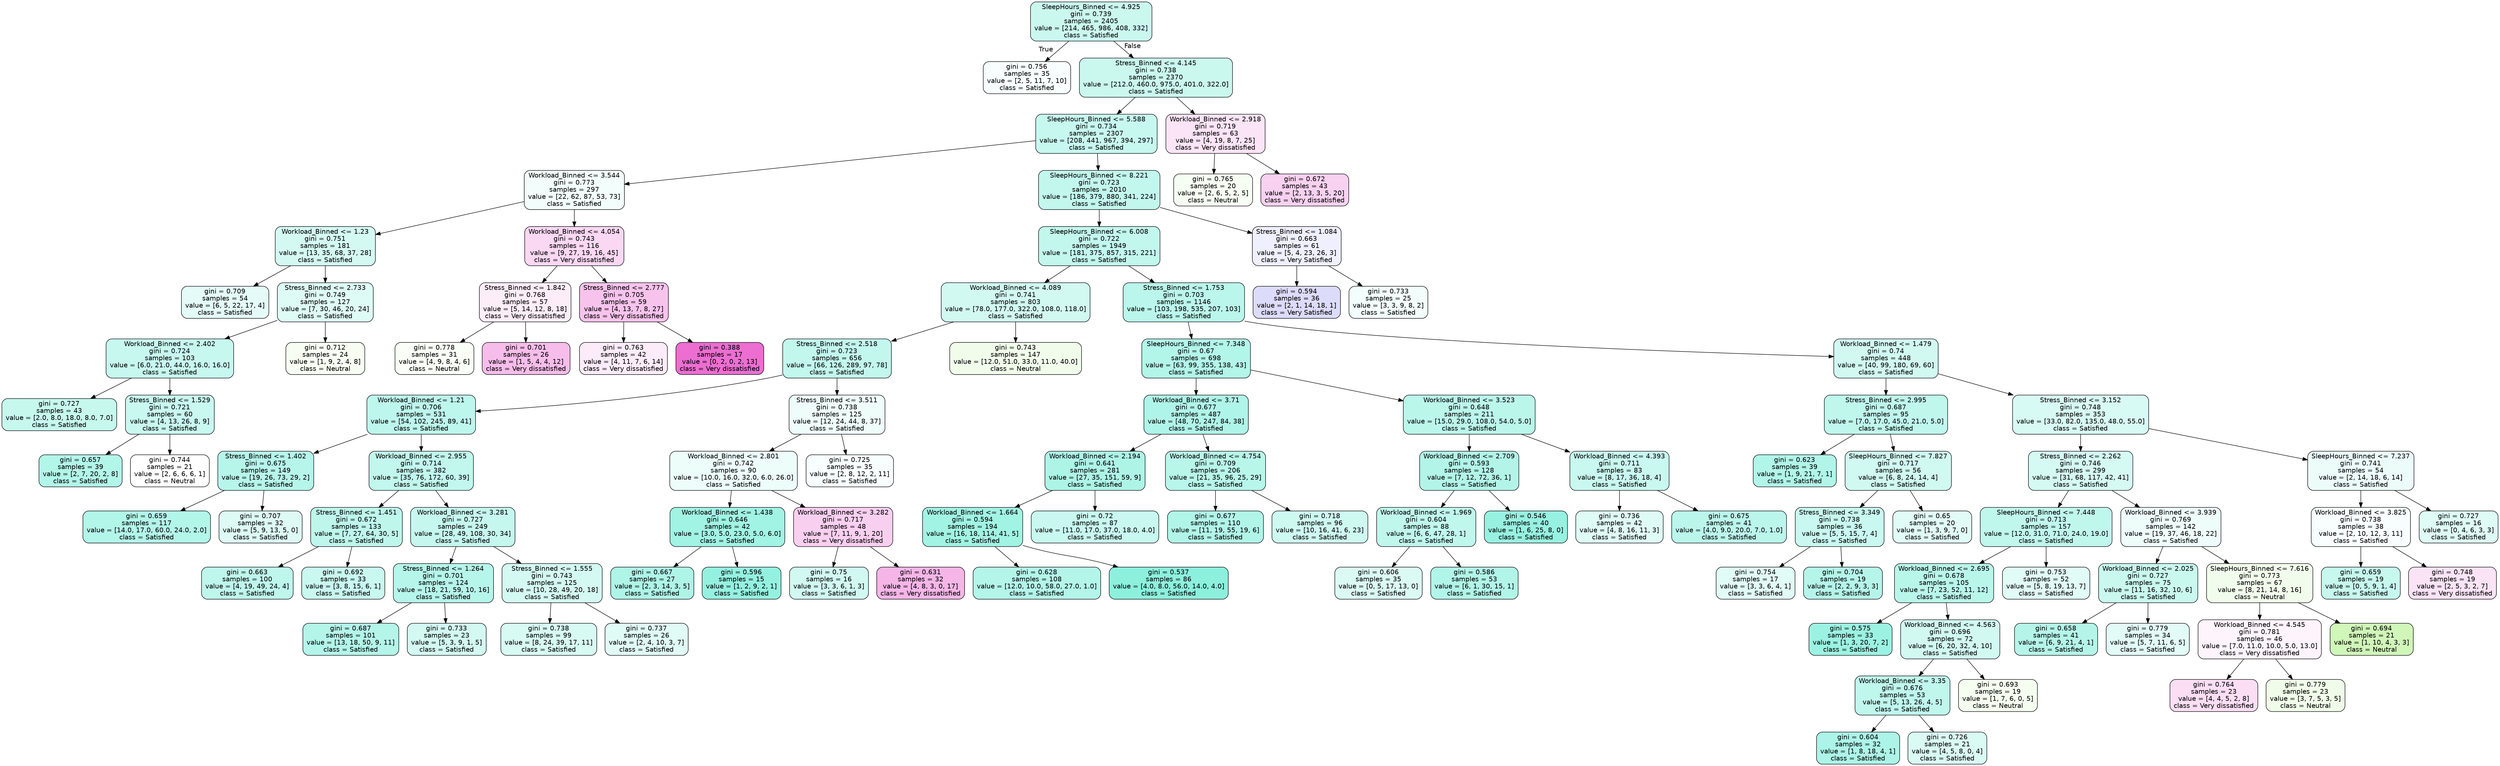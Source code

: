 digraph Tree {
node [shape=box, style="filled, rounded", color="black", fontname="helvetica"] ;
edge [fontname="helvetica"] ;
0 [label="SleepHours_Binned <= 4.925\ngini = 0.739\nsamples = 2405\nvalue = [214, 465, 986, 408, 332]\nclass = Satisfied", fillcolor="#caf8ef"] ;
1 [label="gini = 0.756\nsamples = 35\nvalue = [2, 5, 11, 7, 10]\nclass = Satisfied", fillcolor="#f7fefd"] ;
0 -> 1 [labeldistance=2.5, labelangle=45, headlabel="True"] ;
2 [label="Stress_Binned <= 4.145\ngini = 0.738\nsamples = 2370\nvalue = [212.0, 460.0, 975.0, 401.0, 322.0]\nclass = Satisfied", fillcolor="#caf8ef"] ;
0 -> 2 [labeldistance=2.5, labelangle=-45, headlabel="False"] ;
3 [label="SleepHours_Binned <= 5.588\ngini = 0.734\nsamples = 2307\nvalue = [208, 441, 967, 394, 297]\nclass = Satisfied", fillcolor="#c7f8ef"] ;
2 -> 3 ;
4 [label="Workload_Binned <= 3.544\ngini = 0.773\nsamples = 297\nvalue = [22, 62, 87, 53, 73]\nclass = Satisfied", fillcolor="#f3fdfb"] ;
3 -> 4 ;
5 [label="Workload_Binned <= 1.23\ngini = 0.751\nsamples = 181\nvalue = [13, 35, 68, 37, 28]\nclass = Satisfied", fillcolor="#d4f9f3"] ;
4 -> 5 ;
6 [label="gini = 0.709\nsamples = 54\nvalue = [6, 5, 22, 17, 4]\nclass = Satisfied", fillcolor="#e4fbf7"] ;
5 -> 6 ;
7 [label="Stress_Binned <= 2.733\ngini = 0.749\nsamples = 127\nvalue = [7, 30, 46, 20, 24]\nclass = Satisfied", fillcolor="#defbf5"] ;
5 -> 7 ;
8 [label="Workload_Binned <= 2.402\ngini = 0.724\nsamples = 103\nvalue = [6.0, 21.0, 44.0, 16.0, 16.0]\nclass = Satisfied", fillcolor="#c7f8ef"] ;
7 -> 8 ;
9 [label="gini = 0.727\nsamples = 43\nvalue = [2.0, 8.0, 18.0, 8.0, 7.0]\nclass = Satisfied", fillcolor="#c6f8ee"] ;
8 -> 9 ;
10 [label="Stress_Binned <= 1.529\ngini = 0.721\nsamples = 60\nvalue = [4, 13, 26, 8, 9]\nclass = Satisfied", fillcolor="#c8f8ef"] ;
8 -> 10 ;
11 [label="gini = 0.657\nsamples = 39\nvalue = [2, 7, 20, 2, 8]\nclass = Satisfied", fillcolor="#b2f5e9"] ;
10 -> 11 ;
12 [label="gini = 0.744\nsamples = 21\nvalue = [2, 6, 6, 6, 1]\nclass = Neutral", fillcolor="#ffffff"] ;
10 -> 12 ;
13 [label="gini = 0.712\nsamples = 24\nvalue = [1, 9, 2, 4, 8]\nclass = Neutral", fillcolor="#f7fdf3"] ;
7 -> 13 ;
14 [label="Workload_Binned <= 4.054\ngini = 0.743\nsamples = 116\nvalue = [9, 27, 19, 16, 45]\nclass = Very dissatisfied", fillcolor="#fad7f2"] ;
4 -> 14 ;
15 [label="Stress_Binned <= 1.842\ngini = 0.768\nsamples = 57\nvalue = [5, 14, 12, 8, 18]\nclass = Very dissatisfied", fillcolor="#fdedf9"] ;
14 -> 15 ;
16 [label="gini = 0.778\nsamples = 31\nvalue = [4, 9, 8, 4, 6]\nclass = Neutral", fillcolor="#f9fef6"] ;
15 -> 16 ;
17 [label="gini = 0.701\nsamples = 26\nvalue = [1, 5, 4, 4, 12]\nclass = Very dissatisfied", fillcolor="#f6bdea"] ;
15 -> 17 ;
18 [label="Stress_Binned <= 2.777\ngini = 0.705\nsamples = 59\nvalue = [4, 13, 7, 8, 27]\nclass = Very dissatisfied", fillcolor="#f7c3ec"] ;
14 -> 18 ;
19 [label="gini = 0.763\nsamples = 42\nvalue = [4, 11, 7, 6, 14]\nclass = Very dissatisfied", fillcolor="#fcecf9"] ;
18 -> 19 ;
20 [label="gini = 0.388\nsamples = 17\nvalue = [0, 2, 0, 2, 13]\nclass = Very dissatisfied", fillcolor="#ec6ed1"] ;
18 -> 20 ;
21 [label="SleepHours_Binned <= 8.221\ngini = 0.723\nsamples = 2010\nvalue = [186, 379, 880, 341, 224]\nclass = Satisfied", fillcolor="#c2f7ed"] ;
3 -> 21 ;
22 [label="SleepHours_Binned <= 6.008\ngini = 0.722\nsamples = 1949\nvalue = [181, 375, 857, 315, 221]\nclass = Satisfied", fillcolor="#c2f7ed"] ;
21 -> 22 ;
23 [label="Workload_Binned <= 4.089\ngini = 0.741\nsamples = 803\nvalue = [78.0, 177.0, 322.0, 108.0, 118.0]\nclass = Satisfied", fillcolor="#d1f9f2"] ;
22 -> 23 ;
24 [label="Stress_Binned <= 2.518\ngini = 0.723\nsamples = 656\nvalue = [66, 126, 289, 97, 78]\nclass = Satisfied", fillcolor="#c2f7ed"] ;
23 -> 24 ;
25 [label="Workload_Binned <= 1.21\ngini = 0.706\nsamples = 531\nvalue = [54, 102, 245, 89, 41]\nclass = Satisfied", fillcolor="#bdf6ec"] ;
24 -> 25 ;
26 [label="Stress_Binned <= 1.402\ngini = 0.675\nsamples = 149\nvalue = [19, 26, 73, 29, 2]\nclass = Satisfied", fillcolor="#b6f5ea"] ;
25 -> 26 ;
27 [label="gini = 0.659\nsamples = 117\nvalue = [14.0, 17.0, 60.0, 24.0, 2.0]\nclass = Satisfied", fillcolor="#b2f5e9"] ;
26 -> 27 ;
28 [label="gini = 0.707\nsamples = 32\nvalue = [5, 9, 13, 5, 0]\nclass = Satisfied", fillcolor="#ddfaf5"] ;
26 -> 28 ;
29 [label="Workload_Binned <= 2.955\ngini = 0.714\nsamples = 382\nvalue = [35, 76, 172, 60, 39]\nclass = Satisfied", fillcolor="#c1f7ed"] ;
25 -> 29 ;
30 [label="Stress_Binned <= 1.451\ngini = 0.672\nsamples = 133\nvalue = [7, 27, 64, 30, 5]\nclass = Satisfied", fillcolor="#bef6ec"] ;
29 -> 30 ;
31 [label="gini = 0.663\nsamples = 100\nvalue = [4, 19, 49, 24, 4]\nclass = Satisfied", fillcolor="#bef6ec"] ;
30 -> 31 ;
32 [label="gini = 0.692\nsamples = 33\nvalue = [3, 8, 15, 6, 1]\nclass = Satisfied", fillcolor="#c8f8ef"] ;
30 -> 32 ;
33 [label="Workload_Binned <= 3.281\ngini = 0.727\nsamples = 249\nvalue = [28, 49, 108, 30, 34]\nclass = Satisfied", fillcolor="#c5f7ee"] ;
29 -> 33 ;
34 [label="Stress_Binned <= 1.264\ngini = 0.701\nsamples = 124\nvalue = [18, 21, 59, 10, 16]\nclass = Satisfied", fillcolor="#b6f5ea"] ;
33 -> 34 ;
35 [label="gini = 0.687\nsamples = 101\nvalue = [13, 18, 50, 9, 11]\nclass = Satisfied", fillcolor="#b3f5e9"] ;
34 -> 35 ;
36 [label="gini = 0.733\nsamples = 23\nvalue = [5, 3, 9, 1, 5]\nclass = Satisfied", fillcolor="#d3f9f2"] ;
34 -> 36 ;
37 [label="Stress_Binned <= 1.555\ngini = 0.743\nsamples = 125\nvalue = [10, 28, 49, 20, 18]\nclass = Satisfied", fillcolor="#d4f9f2"] ;
33 -> 37 ;
38 [label="gini = 0.738\nsamples = 99\nvalue = [8, 24, 39, 17, 11]\nclass = Satisfied", fillcolor="#d7faf3"] ;
37 -> 38 ;
39 [label="gini = 0.737\nsamples = 26\nvalue = [2, 4, 10, 3, 7]\nclass = Satisfied", fillcolor="#e0fbf6"] ;
37 -> 39 ;
40 [label="Stress_Binned <= 3.511\ngini = 0.738\nsamples = 125\nvalue = [12, 24, 44, 8, 37]\nclass = Satisfied", fillcolor="#effdfa"] ;
24 -> 40 ;
41 [label="Workload_Binned <= 2.801\ngini = 0.742\nsamples = 90\nvalue = [10.0, 16.0, 32.0, 6.0, 26.0]\nclass = Satisfied", fillcolor="#ecfdfa"] ;
40 -> 41 ;
42 [label="Workload_Binned <= 1.438\ngini = 0.646\nsamples = 42\nvalue = [3.0, 5.0, 23.0, 5.0, 6.0]\nclass = Satisfied", fillcolor="#a1f3e4"] ;
41 -> 42 ;
43 [label="gini = 0.667\nsamples = 27\nvalue = [2, 3, 14, 3, 5]\nclass = Satisfied", fillcolor="#aef4e7"] ;
42 -> 43 ;
44 [label="gini = 0.596\nsamples = 15\nvalue = [1, 2, 9, 2, 1]\nclass = Satisfied", fillcolor="#94f1e0"] ;
42 -> 44 ;
45 [label="Workload_Binned <= 3.282\ngini = 0.717\nsamples = 48\nvalue = [7, 11, 9, 1, 20]\nclass = Very dissatisfied", fillcolor="#f9cff0"] ;
41 -> 45 ;
46 [label="gini = 0.75\nsamples = 16\nvalue = [3, 3, 6, 1, 3]\nclass = Satisfied", fillcolor="#d1f9f2"] ;
45 -> 46 ;
47 [label="gini = 0.631\nsamples = 32\nvalue = [4, 8, 3, 0, 17]\nclass = Very dissatisfied", fillcolor="#f5b5e7"] ;
45 -> 47 ;
48 [label="gini = 0.725\nsamples = 35\nvalue = [2, 8, 12, 2, 11]\nclass = Satisfied", fillcolor="#f7fefd"] ;
40 -> 48 ;
49 [label="gini = 0.743\nsamples = 147\nvalue = [12.0, 51.0, 33.0, 11.0, 40.0]\nclass = Neutral", fillcolor="#f1fceb"] ;
23 -> 49 ;
50 [label="Stress_Binned <= 1.753\ngini = 0.703\nsamples = 1146\nvalue = [103, 198, 535, 207, 103]\nclass = Satisfied", fillcolor="#baf6eb"] ;
22 -> 50 ;
51 [label="SleepHours_Binned <= 7.348\ngini = 0.67\nsamples = 698\nvalue = [63, 99, 355, 138, 43]\nclass = Satisfied", fillcolor="#b2f5e9"] ;
50 -> 51 ;
52 [label="Workload_Binned <= 3.71\ngini = 0.677\nsamples = 487\nvalue = [48, 70, 247, 84, 38]\nclass = Satisfied", fillcolor="#aff4e8"] ;
51 -> 52 ;
53 [label="Workload_Binned <= 2.194\ngini = 0.641\nsamples = 281\nvalue = [27, 35, 151, 59, 9]\nclass = Satisfied", fillcolor="#adf4e7"] ;
52 -> 53 ;
54 [label="Workload_Binned <= 1.664\ngini = 0.594\nsamples = 194\nvalue = [16, 18, 114, 41, 5]\nclass = Satisfied", fillcolor="#a1f3e3"] ;
53 -> 54 ;
55 [label="gini = 0.628\nsamples = 108\nvalue = [12.0, 10.0, 58.0, 27.0, 1.0]\nclass = Satisfied", fillcolor="#b3f5e9"] ;
54 -> 55 ;
56 [label="gini = 0.537\nsamples = 86\nvalue = [4.0, 8.0, 56.0, 14.0, 4.0]\nclass = Satisfied", fillcolor="#8cf0dd"] ;
54 -> 56 ;
57 [label="gini = 0.72\nsamples = 87\nvalue = [11.0, 17.0, 37.0, 18.0, 4.0]\nclass = Satisfied", fillcolor="#c8f8ef"] ;
53 -> 57 ;
58 [label="Workload_Binned <= 4.754\ngini = 0.709\nsamples = 206\nvalue = [21, 35, 96, 25, 29]\nclass = Satisfied", fillcolor="#b8f6ea"] ;
52 -> 58 ;
59 [label="gini = 0.677\nsamples = 110\nvalue = [11, 19, 55, 19, 6]\nclass = Satisfied", fillcolor="#b1f5e8"] ;
58 -> 59 ;
60 [label="gini = 0.718\nsamples = 96\nvalue = [10, 16, 41, 6, 23]\nclass = Satisfied", fillcolor="#cef9f1"] ;
58 -> 60 ;
61 [label="Workload_Binned <= 3.523\ngini = 0.648\nsamples = 211\nvalue = [15.0, 29.0, 108.0, 54.0, 5.0]\nclass = Satisfied", fillcolor="#bbf6eb"] ;
51 -> 61 ;
62 [label="Workload_Binned <= 2.709\ngini = 0.593\nsamples = 128\nvalue = [7, 12, 72, 36, 1]\nclass = Satisfied", fillcolor="#b2f5e8"] ;
61 -> 62 ;
63 [label="Workload_Binned <= 1.969\ngini = 0.604\nsamples = 88\nvalue = [6, 6, 47, 28, 1]\nclass = Satisfied", fillcolor="#c0f7ed"] ;
62 -> 63 ;
64 [label="gini = 0.606\nsamples = 35\nvalue = [0, 5, 17, 13, 0]\nclass = Satisfied", fillcolor="#dbfaf4"] ;
63 -> 64 ;
65 [label="gini = 0.586\nsamples = 53\nvalue = [6, 1, 30, 15, 1]\nclass = Satisfied", fillcolor="#b1f5e8"] ;
63 -> 65 ;
66 [label="gini = 0.546\nsamples = 40\nvalue = [1, 6, 25, 8, 0]\nclass = Satisfied", fillcolor="#96f1e0"] ;
62 -> 66 ;
67 [label="Workload_Binned <= 4.393\ngini = 0.711\nsamples = 83\nvalue = [8, 17, 36, 18, 4]\nclass = Satisfied", fillcolor="#c8f8ef"] ;
61 -> 67 ;
68 [label="gini = 0.736\nsamples = 42\nvalue = [4, 8, 16, 11, 3]\nclass = Satisfied", fillcolor="#dffbf6"] ;
67 -> 68 ;
69 [label="gini = 0.675\nsamples = 41\nvalue = [4.0, 9.0, 20.0, 7.0, 1.0]\nclass = Satisfied", fillcolor="#bbf6eb"] ;
67 -> 69 ;
70 [label="Workload_Binned <= 1.479\ngini = 0.74\nsamples = 448\nvalue = [40, 99, 180, 69, 60]\nclass = Satisfied", fillcolor="#d1f9f2"] ;
50 -> 70 ;
71 [label="Stress_Binned <= 2.995\ngini = 0.687\nsamples = 95\nvalue = [7.0, 17.0, 45.0, 21.0, 5.0]\nclass = Satisfied", fillcolor="#bff7ec"] ;
70 -> 71 ;
72 [label="gini = 0.623\nsamples = 39\nvalue = [1, 9, 21, 7, 1]\nclass = Satisfied", fillcolor="#b0f5e8"] ;
71 -> 72 ;
73 [label="SleepHours_Binned <= 7.827\ngini = 0.717\nsamples = 56\nvalue = [6, 8, 24, 14, 4]\nclass = Satisfied", fillcolor="#d0f9f1"] ;
71 -> 73 ;
74 [label="Stress_Binned <= 3.349\ngini = 0.738\nsamples = 36\nvalue = [5, 5, 15, 7, 4]\nclass = Satisfied", fillcolor="#c8f8ef"] ;
73 -> 74 ;
75 [label="gini = 0.754\nsamples = 17\nvalue = [3, 3, 6, 4, 1]\nclass = Satisfied", fillcolor="#e1fbf6"] ;
74 -> 75 ;
76 [label="gini = 0.704\nsamples = 19\nvalue = [2, 2, 9, 3, 3]\nclass = Satisfied", fillcolor="#b5f5e9"] ;
74 -> 76 ;
77 [label="gini = 0.65\nsamples = 20\nvalue = [1, 3, 9, 7, 0]\nclass = Satisfied", fillcolor="#e1fbf6"] ;
73 -> 77 ;
78 [label="Stress_Binned <= 3.152\ngini = 0.748\nsamples = 353\nvalue = [33.0, 82.0, 135.0, 48.0, 55.0]\nclass = Satisfied", fillcolor="#d8faf4"] ;
70 -> 78 ;
79 [label="Stress_Binned <= 2.262\ngini = 0.746\nsamples = 299\nvalue = [31, 68, 117, 42, 41]\nclass = Satisfied", fillcolor="#d5f9f3"] ;
78 -> 79 ;
80 [label="SleepHours_Binned <= 7.448\ngini = 0.713\nsamples = 157\nvalue = [12.0, 31.0, 71.0, 24.0, 19.0]\nclass = Satisfied", fillcolor="#c0f7ed"] ;
79 -> 80 ;
81 [label="Workload_Binned <= 2.695\ngini = 0.678\nsamples = 105\nvalue = [7, 23, 52, 11, 12]\nclass = Satisfied", fillcolor="#b9f6ea"] ;
80 -> 81 ;
82 [label="gini = 0.575\nsamples = 33\nvalue = [1, 3, 20, 7, 2]\nclass = Satisfied", fillcolor="#9cf2e2"] ;
81 -> 82 ;
83 [label="Workload_Binned <= 4.563\ngini = 0.696\nsamples = 72\nvalue = [6, 20, 32, 4, 10]\nclass = Satisfied", fillcolor="#d1f9f2"] ;
81 -> 83 ;
84 [label="Workload_Binned <= 3.35\ngini = 0.676\nsamples = 53\nvalue = [5, 13, 26, 4, 5]\nclass = Satisfied", fillcolor="#bff7ec"] ;
83 -> 84 ;
85 [label="gini = 0.604\nsamples = 32\nvalue = [1, 8, 18, 4, 1]\nclass = Satisfied", fillcolor="#acf4e7"] ;
84 -> 85 ;
86 [label="gini = 0.726\nsamples = 21\nvalue = [4, 5, 8, 0, 4]\nclass = Satisfied", fillcolor="#dafaf4"] ;
84 -> 86 ;
87 [label="gini = 0.693\nsamples = 19\nvalue = [1, 7, 6, 0, 5]\nclass = Neutral", fillcolor="#f5fdf0"] ;
83 -> 87 ;
88 [label="gini = 0.753\nsamples = 52\nvalue = [5, 8, 19, 13, 7]\nclass = Satisfied", fillcolor="#e1fbf6"] ;
80 -> 88 ;
89 [label="Workload_Binned <= 3.939\ngini = 0.769\nsamples = 142\nvalue = [19, 37, 46, 18, 22]\nclass = Satisfied", fillcolor="#eefdfa"] ;
79 -> 89 ;
90 [label="Workload_Binned <= 2.025\ngini = 0.727\nsamples = 75\nvalue = [11, 16, 32, 10, 6]\nclass = Satisfied", fillcolor="#c9f8ef"] ;
89 -> 90 ;
91 [label="gini = 0.658\nsamples = 41\nvalue = [6, 9, 21, 4, 1]\nclass = Satisfied", fillcolor="#b5f5e9"] ;
90 -> 91 ;
92 [label="gini = 0.779\nsamples = 34\nvalue = [5, 7, 11, 6, 5]\nclass = Satisfied", fillcolor="#e2fbf6"] ;
90 -> 92 ;
93 [label="SleepHours_Binned <= 7.616\ngini = 0.773\nsamples = 67\nvalue = [8, 21, 14, 8, 16]\nclass = Neutral", fillcolor="#f2fcec"] ;
89 -> 93 ;
94 [label="Workload_Binned <= 4.545\ngini = 0.781\nsamples = 46\nvalue = [7.0, 11.0, 10.0, 5.0, 13.0]\nclass = Very dissatisfied", fillcolor="#fef4fb"] ;
93 -> 94 ;
95 [label="gini = 0.764\nsamples = 23\nvalue = [4, 4, 5, 2, 8]\nclass = Very dissatisfied", fillcolor="#fbdef4"] ;
94 -> 95 ;
96 [label="gini = 0.779\nsamples = 23\nvalue = [3, 7, 5, 3, 5]\nclass = Neutral", fillcolor="#f0fce9"] ;
94 -> 96 ;
97 [label="gini = 0.694\nsamples = 21\nvalue = [1, 10, 4, 3, 3]\nclass = Neutral", fillcolor="#d0f6b9"] ;
93 -> 97 ;
98 [label="SleepHours_Binned <= 7.237\ngini = 0.741\nsamples = 54\nvalue = [2, 14, 18, 6, 14]\nclass = Satisfied", fillcolor="#ebfcf9"] ;
78 -> 98 ;
99 [label="Workload_Binned <= 3.825\ngini = 0.738\nsamples = 38\nvalue = [2, 10, 12, 3, 11]\nclass = Satisfied", fillcolor="#f8fefd"] ;
98 -> 99 ;
100 [label="gini = 0.659\nsamples = 19\nvalue = [0, 5, 9, 1, 4]\nclass = Satisfied", fillcolor="#c6f8ee"] ;
99 -> 100 ;
101 [label="gini = 0.748\nsamples = 19\nvalue = [2, 5, 3, 2, 7]\nclass = Very dissatisfied", fillcolor="#fbe3f6"] ;
99 -> 101 ;
102 [label="gini = 0.727\nsamples = 16\nvalue = [0, 4, 6, 3, 3]\nclass = Satisfied", fillcolor="#defbf5"] ;
98 -> 102 ;
103 [label="Stress_Binned <= 1.084\ngini = 0.663\nsamples = 61\nvalue = [5, 4, 23, 26, 3]\nclass = Very Satisfied", fillcolor="#f0effd"] ;
21 -> 103 ;
104 [label="gini = 0.594\nsamples = 36\nvalue = [2, 1, 14, 18, 1]\nclass = Very Satisfied", fillcolor="#dcdbfa"] ;
103 -> 104 ;
105 [label="gini = 0.733\nsamples = 25\nvalue = [3, 3, 9, 8, 2]\nclass = Satisfied", fillcolor="#f3fdfc"] ;
103 -> 105 ;
106 [label="Workload_Binned <= 2.918\ngini = 0.719\nsamples = 63\nvalue = [4, 19, 8, 7, 25]\nclass = Very dissatisfied", fillcolor="#fbe4f6"] ;
2 -> 106 ;
107 [label="gini = 0.765\nsamples = 20\nvalue = [2, 6, 5, 2, 5]\nclass = Neutral", fillcolor="#f6fdf2"] ;
106 -> 107 ;
108 [label="gini = 0.672\nsamples = 43\nvalue = [2, 13, 3, 5, 20]\nclass = Very dissatisfied", fillcolor="#f9d1f0"] ;
106 -> 108 ;
}